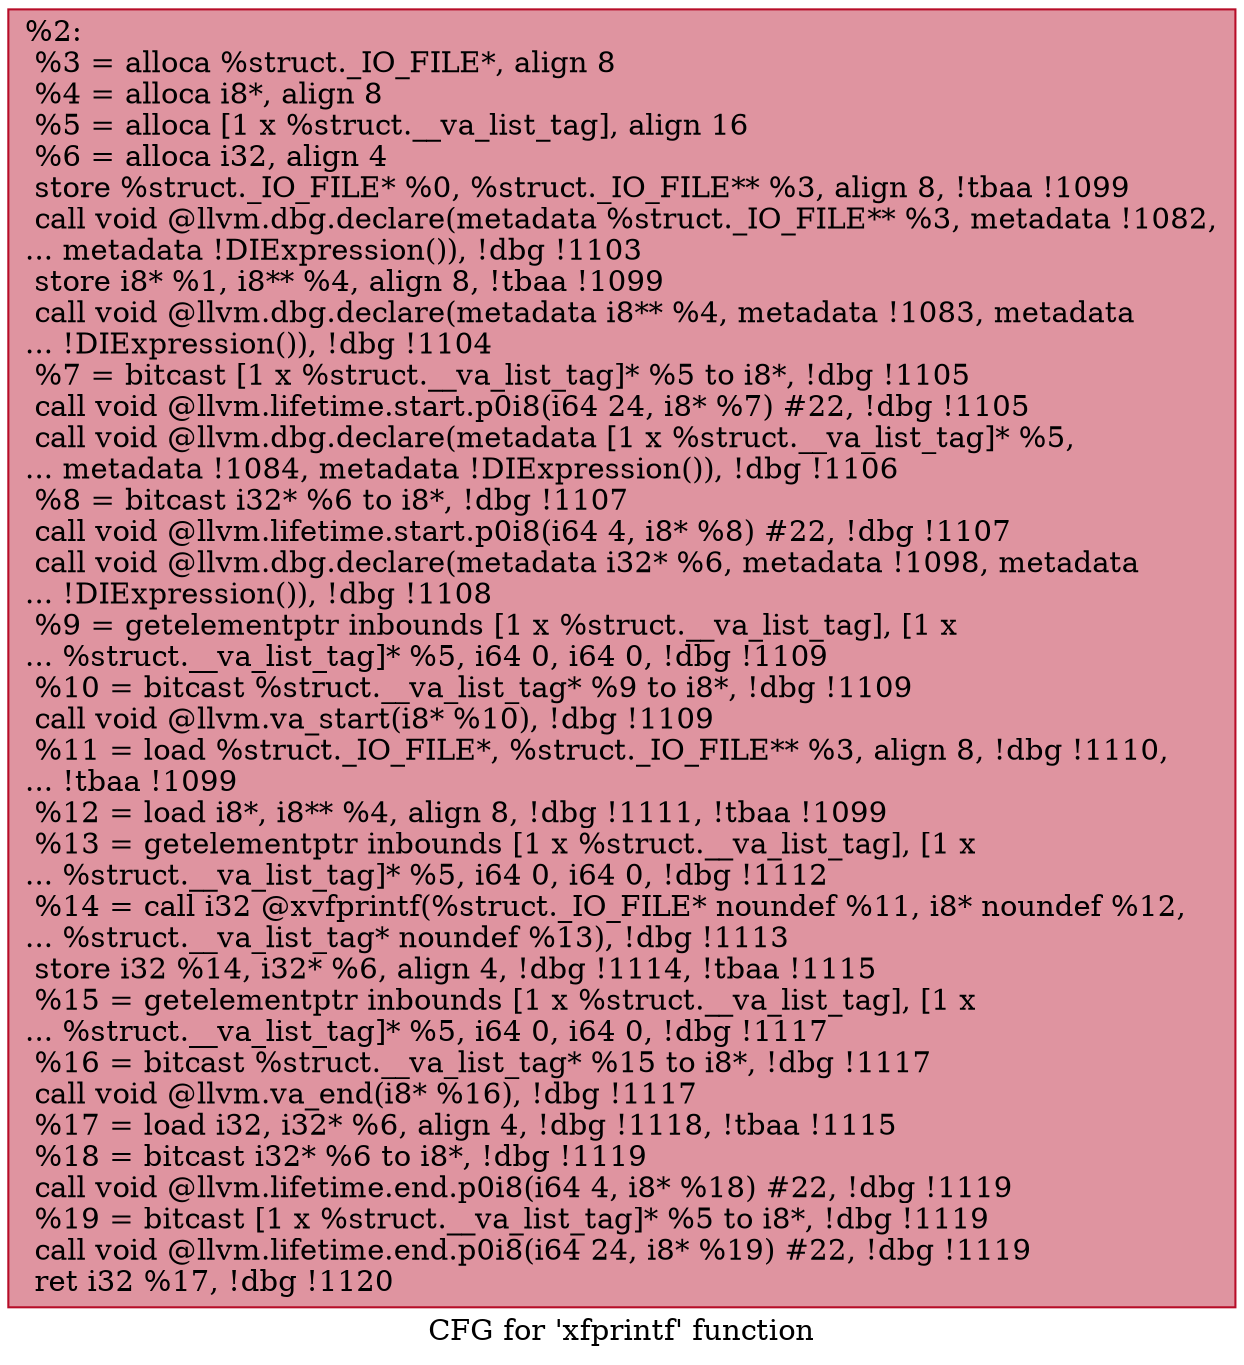 digraph "CFG for 'xfprintf' function" {
	label="CFG for 'xfprintf' function";

	Node0x1b1cb30 [shape=record,color="#b70d28ff", style=filled, fillcolor="#b70d2870",label="{%2:\l  %3 = alloca %struct._IO_FILE*, align 8\l  %4 = alloca i8*, align 8\l  %5 = alloca [1 x %struct.__va_list_tag], align 16\l  %6 = alloca i32, align 4\l  store %struct._IO_FILE* %0, %struct._IO_FILE** %3, align 8, !tbaa !1099\l  call void @llvm.dbg.declare(metadata %struct._IO_FILE** %3, metadata !1082,\l... metadata !DIExpression()), !dbg !1103\l  store i8* %1, i8** %4, align 8, !tbaa !1099\l  call void @llvm.dbg.declare(metadata i8** %4, metadata !1083, metadata\l... !DIExpression()), !dbg !1104\l  %7 = bitcast [1 x %struct.__va_list_tag]* %5 to i8*, !dbg !1105\l  call void @llvm.lifetime.start.p0i8(i64 24, i8* %7) #22, !dbg !1105\l  call void @llvm.dbg.declare(metadata [1 x %struct.__va_list_tag]* %5,\l... metadata !1084, metadata !DIExpression()), !dbg !1106\l  %8 = bitcast i32* %6 to i8*, !dbg !1107\l  call void @llvm.lifetime.start.p0i8(i64 4, i8* %8) #22, !dbg !1107\l  call void @llvm.dbg.declare(metadata i32* %6, metadata !1098, metadata\l... !DIExpression()), !dbg !1108\l  %9 = getelementptr inbounds [1 x %struct.__va_list_tag], [1 x\l... %struct.__va_list_tag]* %5, i64 0, i64 0, !dbg !1109\l  %10 = bitcast %struct.__va_list_tag* %9 to i8*, !dbg !1109\l  call void @llvm.va_start(i8* %10), !dbg !1109\l  %11 = load %struct._IO_FILE*, %struct._IO_FILE** %3, align 8, !dbg !1110,\l... !tbaa !1099\l  %12 = load i8*, i8** %4, align 8, !dbg !1111, !tbaa !1099\l  %13 = getelementptr inbounds [1 x %struct.__va_list_tag], [1 x\l... %struct.__va_list_tag]* %5, i64 0, i64 0, !dbg !1112\l  %14 = call i32 @xvfprintf(%struct._IO_FILE* noundef %11, i8* noundef %12,\l... %struct.__va_list_tag* noundef %13), !dbg !1113\l  store i32 %14, i32* %6, align 4, !dbg !1114, !tbaa !1115\l  %15 = getelementptr inbounds [1 x %struct.__va_list_tag], [1 x\l... %struct.__va_list_tag]* %5, i64 0, i64 0, !dbg !1117\l  %16 = bitcast %struct.__va_list_tag* %15 to i8*, !dbg !1117\l  call void @llvm.va_end(i8* %16), !dbg !1117\l  %17 = load i32, i32* %6, align 4, !dbg !1118, !tbaa !1115\l  %18 = bitcast i32* %6 to i8*, !dbg !1119\l  call void @llvm.lifetime.end.p0i8(i64 4, i8* %18) #22, !dbg !1119\l  %19 = bitcast [1 x %struct.__va_list_tag]* %5 to i8*, !dbg !1119\l  call void @llvm.lifetime.end.p0i8(i64 24, i8* %19) #22, !dbg !1119\l  ret i32 %17, !dbg !1120\l}"];
}
